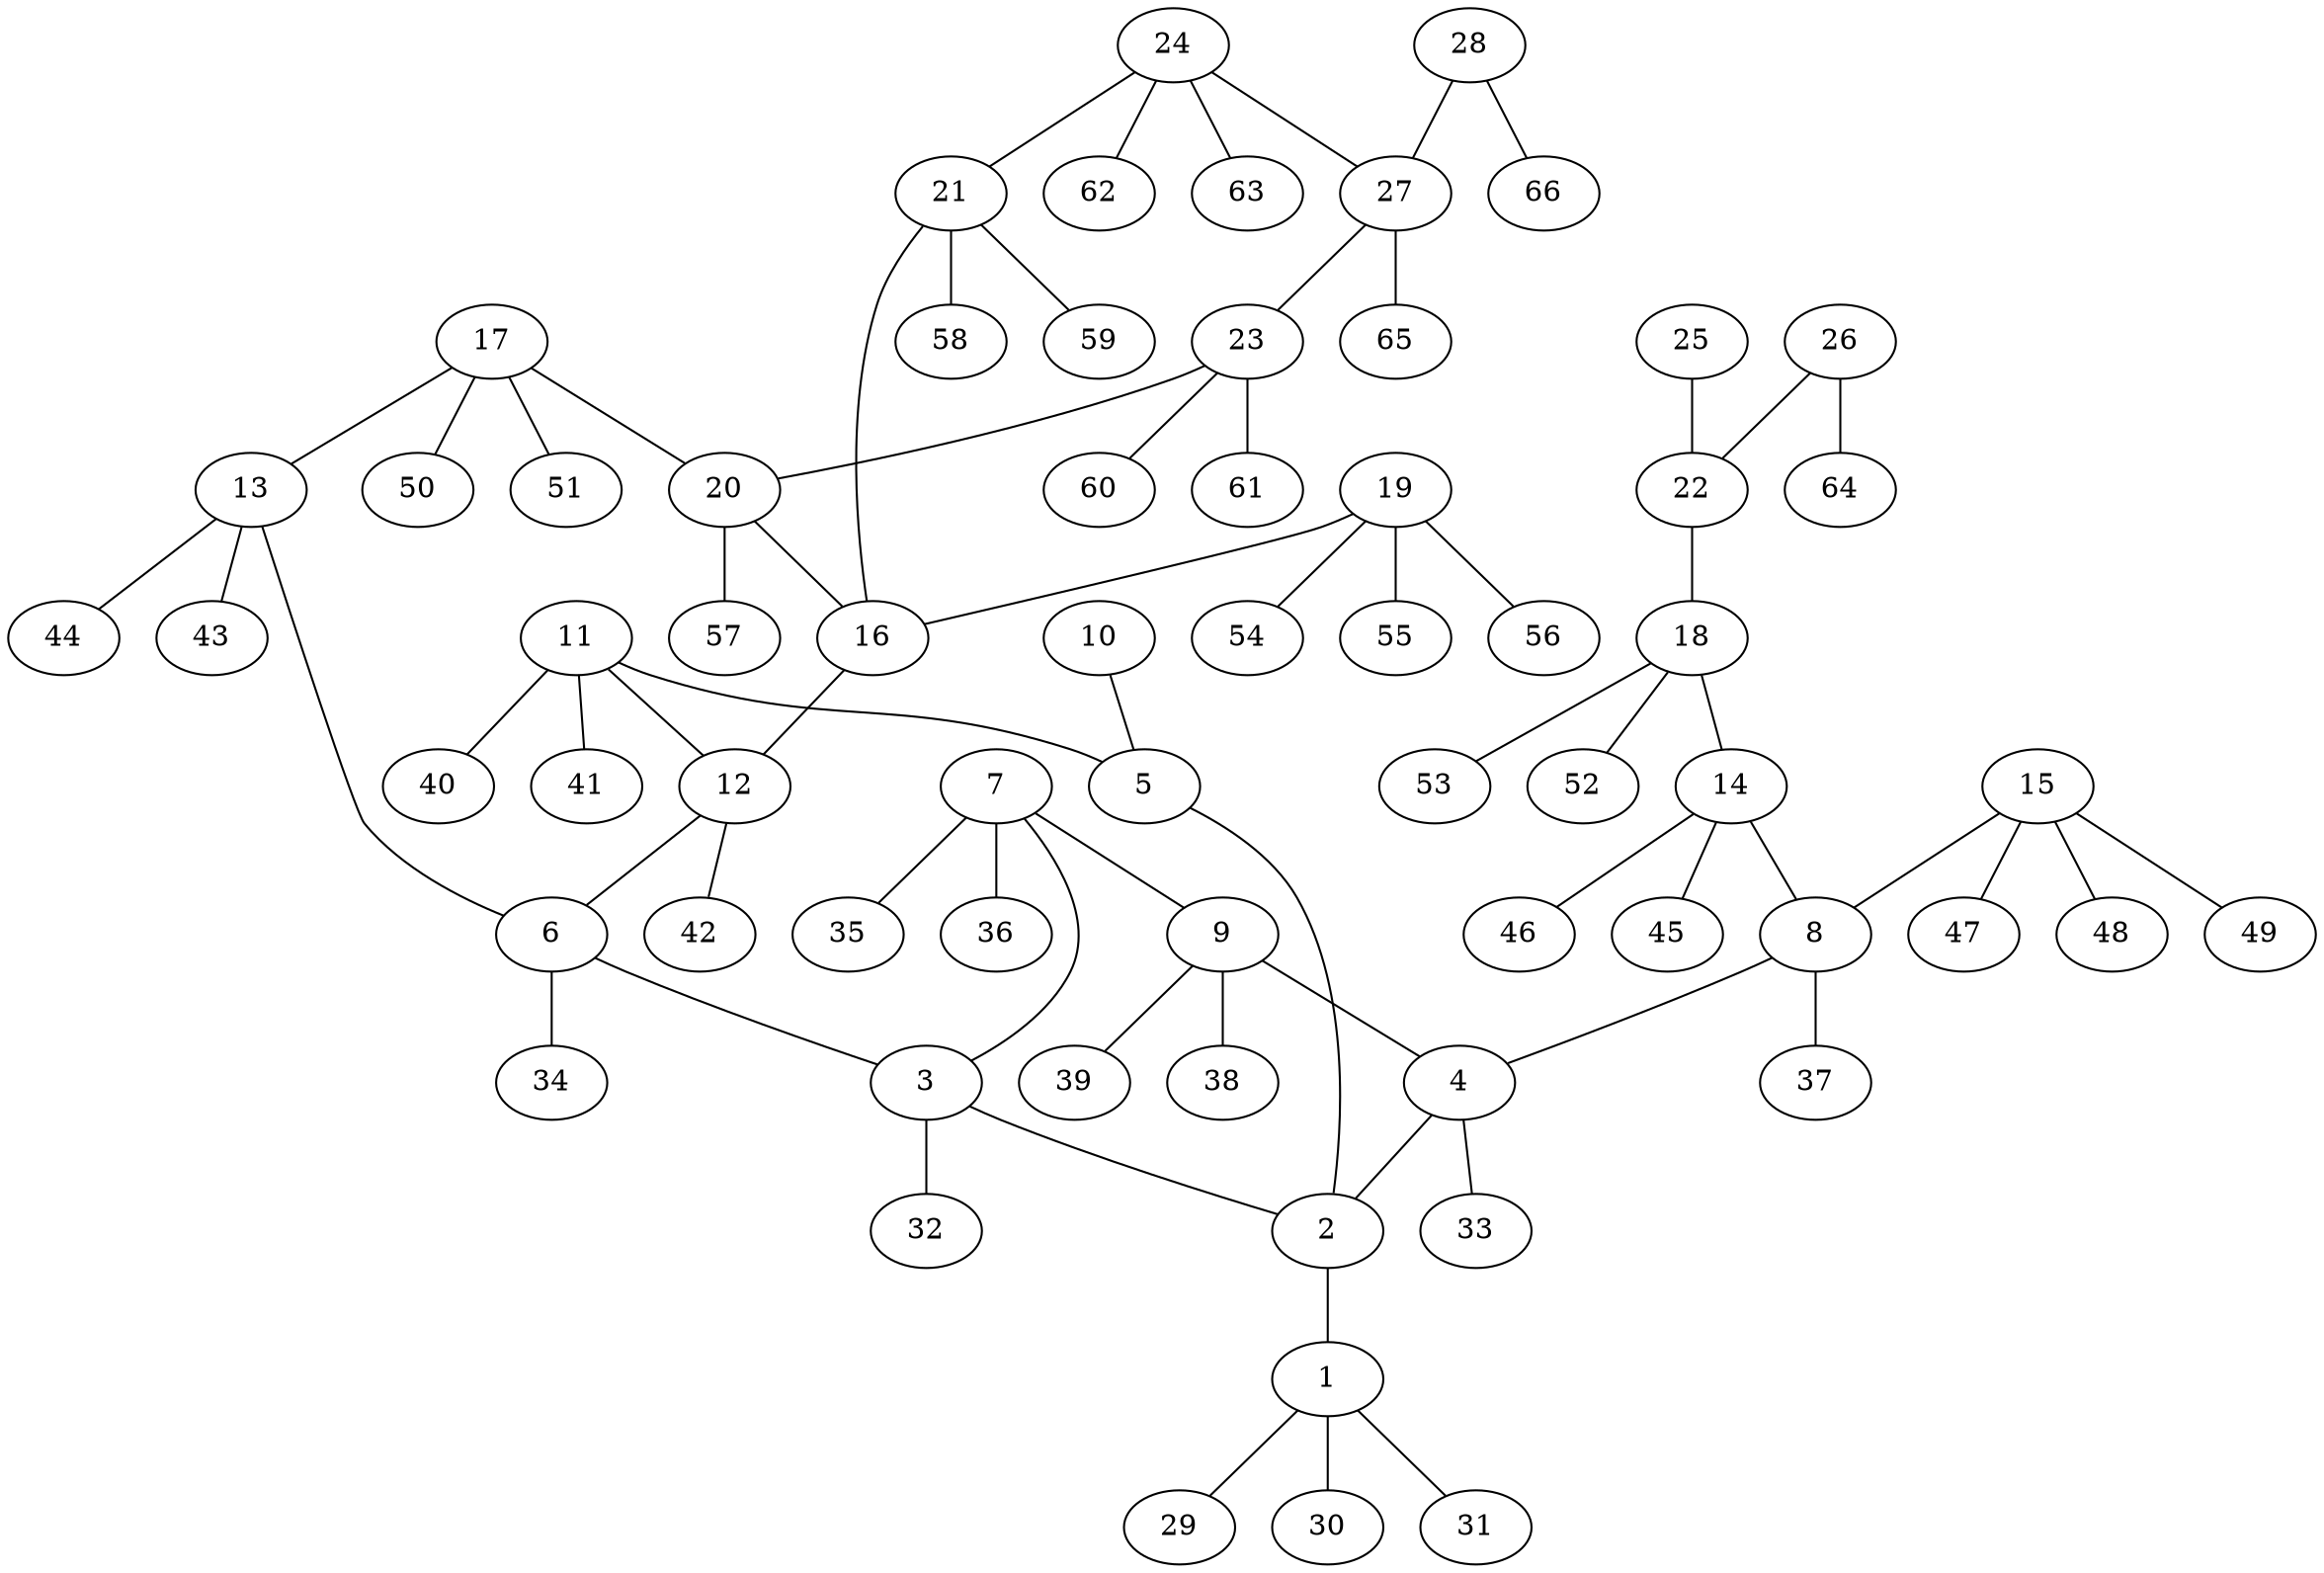 graph molecule_2591 {
	1	 [chem=C];
	29	 [chem=H];
	1 -- 29	 [valence=1];
	30	 [chem=H];
	1 -- 30	 [valence=1];
	31	 [chem=H];
	1 -- 31	 [valence=1];
	2	 [chem=C];
	2 -- 1	 [valence=1];
	3	 [chem=C];
	3 -- 2	 [valence=1];
	32	 [chem=H];
	3 -- 32	 [valence=1];
	4	 [chem=C];
	4 -- 2	 [valence=1];
	33	 [chem=H];
	4 -- 33	 [valence=1];
	5	 [chem=C];
	5 -- 2	 [valence=1];
	6	 [chem=C];
	6 -- 3	 [valence=1];
	34	 [chem=H];
	6 -- 34	 [valence=1];
	7	 [chem=C];
	7 -- 3	 [valence=1];
	9	 [chem=C];
	7 -- 9	 [valence=1];
	35	 [chem=H];
	7 -- 35	 [valence=1];
	36	 [chem=H];
	7 -- 36	 [valence=1];
	8	 [chem=C];
	8 -- 4	 [valence=1];
	37	 [chem=H];
	8 -- 37	 [valence=1];
	9 -- 4	 [valence=1];
	38	 [chem=H];
	9 -- 38	 [valence=1];
	39	 [chem=H];
	9 -- 39	 [valence=1];
	10	 [chem=O];
	10 -- 5	 [valence=2];
	11	 [chem=C];
	11 -- 5	 [valence=1];
	12	 [chem=C];
	11 -- 12	 [valence=1];
	40	 [chem=H];
	11 -- 40	 [valence=1];
	41	 [chem=H];
	11 -- 41	 [valence=1];
	12 -- 6	 [valence=1];
	42	 [chem=H];
	12 -- 42	 [valence=1];
	13	 [chem=C];
	13 -- 6	 [valence=1];
	43	 [chem=H];
	13 -- 43	 [valence=1];
	44	 [chem=H];
	13 -- 44	 [valence=1];
	14	 [chem=C];
	14 -- 8	 [valence=1];
	45	 [chem=H];
	14 -- 45	 [valence=1];
	46	 [chem=H];
	14 -- 46	 [valence=1];
	15	 [chem=C];
	15 -- 8	 [valence=1];
	47	 [chem=H];
	15 -- 47	 [valence=1];
	48	 [chem=H];
	15 -- 48	 [valence=1];
	49	 [chem=H];
	15 -- 49	 [valence=1];
	16	 [chem=C];
	16 -- 12	 [valence=1];
	17	 [chem=C];
	17 -- 13	 [valence=1];
	20	 [chem=C];
	17 -- 20	 [valence=1];
	50	 [chem=H];
	17 -- 50	 [valence=1];
	51	 [chem=H];
	17 -- 51	 [valence=1];
	18	 [chem=C];
	18 -- 14	 [valence=1];
	52	 [chem=H];
	18 -- 52	 [valence=1];
	53	 [chem=H];
	18 -- 53	 [valence=1];
	19	 [chem=C];
	19 -- 16	 [valence=1];
	54	 [chem=H];
	19 -- 54	 [valence=1];
	55	 [chem=H];
	19 -- 55	 [valence=1];
	56	 [chem=H];
	19 -- 56	 [valence=1];
	20 -- 16	 [valence=1];
	57	 [chem=H];
	20 -- 57	 [valence=1];
	21	 [chem=C];
	21 -- 16	 [valence=1];
	58	 [chem=H];
	21 -- 58	 [valence=1];
	59	 [chem=H];
	21 -- 59	 [valence=1];
	22	 [chem=C];
	22 -- 18	 [valence=1];
	23	 [chem=C];
	23 -- 20	 [valence=1];
	60	 [chem=H];
	23 -- 60	 [valence=1];
	61	 [chem=H];
	23 -- 61	 [valence=1];
	24	 [chem=C];
	24 -- 21	 [valence=1];
	27	 [chem=C];
	24 -- 27	 [valence=1];
	62	 [chem=H];
	24 -- 62	 [valence=1];
	63	 [chem=H];
	24 -- 63	 [valence=1];
	25	 [chem=O];
	25 -- 22	 [valence=2];
	26	 [chem=O];
	26 -- 22	 [valence=1];
	64	 [chem=H];
	26 -- 64	 [valence=1];
	27 -- 23	 [valence=1];
	65	 [chem=H];
	27 -- 65	 [valence=1];
	28	 [chem=O];
	28 -- 27	 [valence=1];
	66	 [chem=H];
	28 -- 66	 [valence=1];
}
